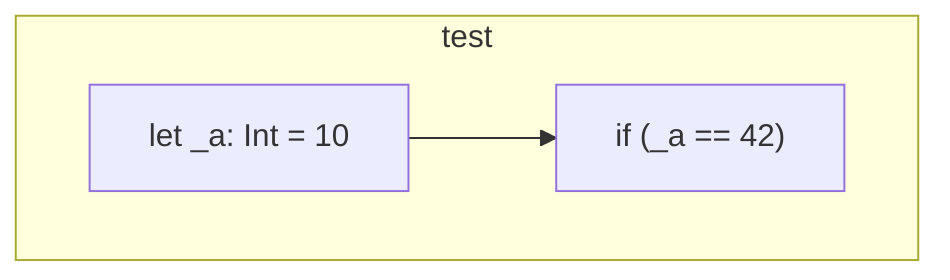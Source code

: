 graph TD
subgraph test
    test_141["let _a: Int = 10"]
    test_142["if (_a == 42)"]:::exitNode
    test_141 --> test_142
end